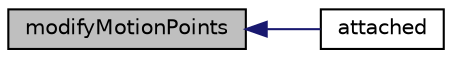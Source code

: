 digraph "modifyMotionPoints"
{
  bgcolor="transparent";
  edge [fontname="Helvetica",fontsize="10",labelfontname="Helvetica",labelfontsize="10"];
  node [fontname="Helvetica",fontsize="10",shape=record];
  rankdir="LR";
  Node612 [label="modifyMotionPoints",height=0.2,width=0.4,color="black", fillcolor="grey75", style="filled", fontcolor="black"];
  Node612 -> Node613 [dir="back",color="midnightblue",fontsize="10",style="solid",fontname="Helvetica"];
  Node613 [label="attached",height=0.2,width=0.4,color="black",URL="$a22513.html#a81139954b9600495023a917578da3d38",tooltip="Return true if attached. "];
}
